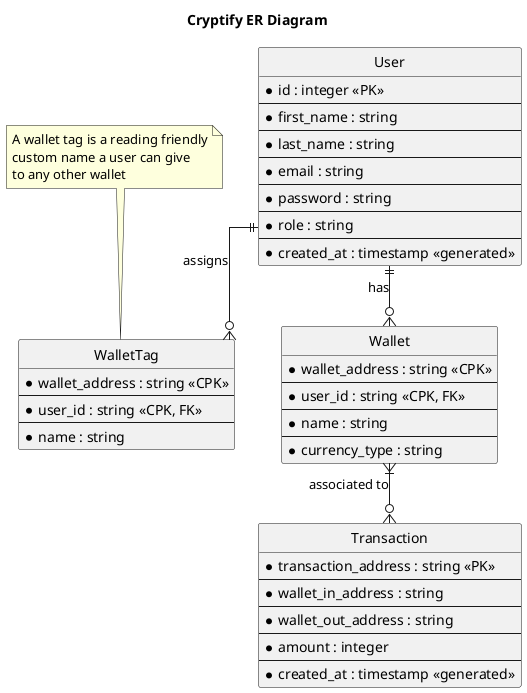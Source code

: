 @startuml
title Cryptify ER Diagram

' hide the spot
hide circle

' avoid problems with angled crows feet
skinparam linetype ortho

entity User {
  *id : integer <<PK>>
  --
  *first_name : string
  --
  *last_name : string
  --
  *email : string
  --
  *password : string
  --
  *role : string
  --
  *created_at : timestamp <<generated>>
}

entity WalletTag {
  *wallet_address : string <<CPK>>
  --
  *user_id : string <<CPK, FK>>
  --
  *name : string
}
note "A wallet tag is a reading friendly\ncustom name a user can give\nto any other wallet" as N1
N1 .. WalletTag

entity Wallet {
  *wallet_address : string <<CPK>>
  --
  *user_id : string <<CPK, FK>>
  --
  *name : string
  --
  *currency_type : string
}

entity Transaction {
  *transaction_address : string <<PK>>
  --
  *wallet_in_address : string
  --
  *wallet_out_address : string
  --
  *amount : integer
  --
  *created_at : timestamp <<generated>>
}

User ||--o{ Wallet : has
User ||--o{ WalletTag : assigns
Wallet }|--o{ Transaction : associated to
@enduml
